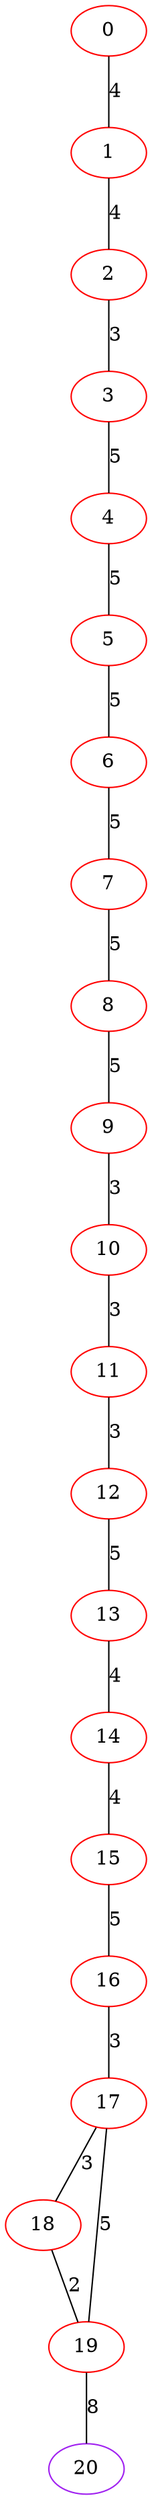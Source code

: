 graph "" {
0 [color=red, weight=1];
1 [color=red, weight=1];
2 [color=red, weight=1];
3 [color=red, weight=1];
4 [color=red, weight=1];
5 [color=red, weight=1];
6 [color=red, weight=1];
7 [color=red, weight=1];
8 [color=red, weight=1];
9 [color=red, weight=1];
10 [color=red, weight=1];
11 [color=red, weight=1];
12 [color=red, weight=1];
13 [color=red, weight=1];
14 [color=red, weight=1];
15 [color=red, weight=1];
16 [color=red, weight=1];
17 [color=red, weight=1];
18 [color=red, weight=1];
19 [color=red, weight=1];
20 [color=purple, weight=4];
0 -- 1  [key=0, label=4];
1 -- 2  [key=0, label=4];
2 -- 3  [key=0, label=3];
3 -- 4  [key=0, label=5];
4 -- 5  [key=0, label=5];
5 -- 6  [key=0, label=5];
6 -- 7  [key=0, label=5];
7 -- 8  [key=0, label=5];
8 -- 9  [key=0, label=5];
9 -- 10  [key=0, label=3];
10 -- 11  [key=0, label=3];
11 -- 12  [key=0, label=3];
12 -- 13  [key=0, label=5];
13 -- 14  [key=0, label=4];
14 -- 15  [key=0, label=4];
15 -- 16  [key=0, label=5];
16 -- 17  [key=0, label=3];
17 -- 18  [key=0, label=3];
17 -- 19  [key=0, label=5];
18 -- 19  [key=0, label=2];
19 -- 20  [key=0, label=8];
}
